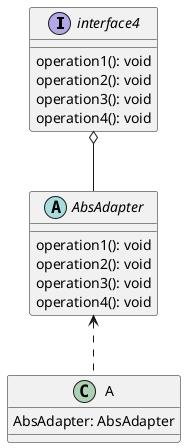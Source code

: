 @startuml
'https://plantuml.com/class-diagram

interface interface4 {
operation1(): void
operation2(): void
operation3(): void
operation4(): void
}

abstract class AbsAdapter {
operation1(): void
operation2(): void
operation3(): void
operation4(): void
}

class A {
AbsAdapter: AbsAdapter
}

AbsAdapter <.. A
interface4 o-- AbsAdapter


@enduml